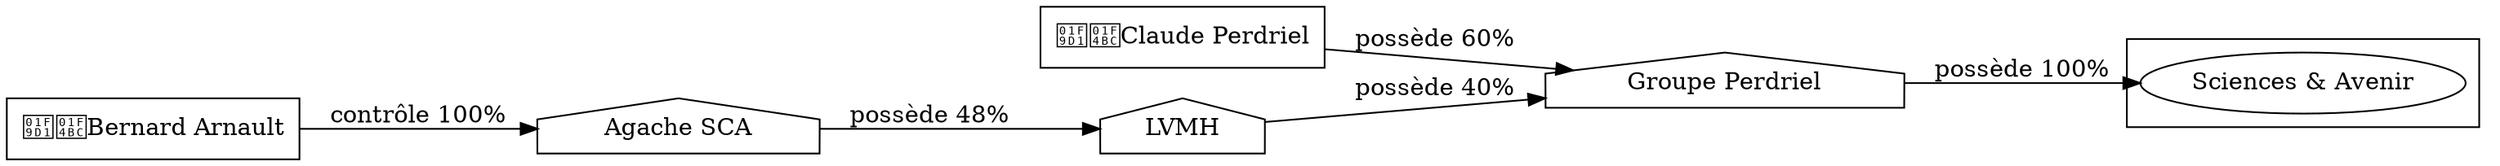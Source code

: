 digraph {
  rankdir=LR;
  subgraph roots {
    
      "claude-perdriel-1"[label="🧑‍💼Claude Perdriel" shape=box]
    
      "bernard-arnault-42"[label="🧑‍💼Bernard Arnault" shape=box]
    
  }

  
    "groupe-perdriel-3"[label="Groupe Perdriel" shape=house]
  
    "lvmh-43"[label="LVMH" shape=house]
  
    "agache-sca-348"[label="Agache SCA" shape=house]
  

  subgraph clusterLeaves {
    
      "sciences-and-avenir-7"[label="Sciences &amp; Avenir"]
    
  }

  
    "groupe-perdriel-3" -> "sciences-and-avenir-7" [
      label="possède 100%"
    ]
  
    "claude-perdriel-1" -> "groupe-perdriel-3" [
      label="possède 60%"
    ]
  
    "lvmh-43" -> "groupe-perdriel-3" [
      label="possède 40%"
    ]
  
    "agache-sca-348" -> "lvmh-43" [
      label="possède 48%"
    ]
  
    "bernard-arnault-42" -> "agache-sca-348" [
      label="contrôle 100%"
    ]
  
}
